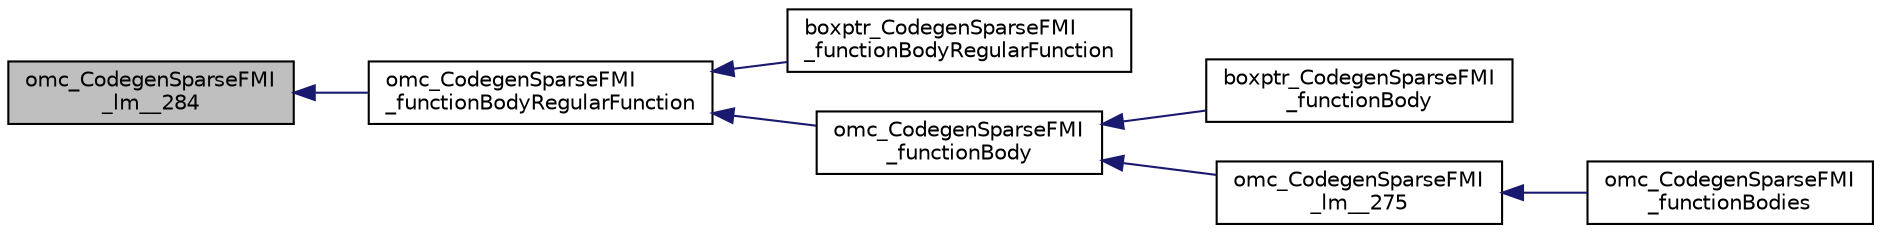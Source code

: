digraph "omc_CodegenSparseFMI_lm__284"
{
  edge [fontname="Helvetica",fontsize="10",labelfontname="Helvetica",labelfontsize="10"];
  node [fontname="Helvetica",fontsize="10",shape=record];
  rankdir="LR";
  Node185733 [label="omc_CodegenSparseFMI\l_lm__284",height=0.2,width=0.4,color="black", fillcolor="grey75", style="filled", fontcolor="black"];
  Node185733 -> Node185734 [dir="back",color="midnightblue",fontsize="10",style="solid",fontname="Helvetica"];
  Node185734 [label="omc_CodegenSparseFMI\l_functionBodyRegularFunction",height=0.2,width=0.4,color="black", fillcolor="white", style="filled",URL="$da/d88/_codegen_sparse_f_m_i_8h.html#a35f588d60d8560ad7c541738fc9bc5d0"];
  Node185734 -> Node185735 [dir="back",color="midnightblue",fontsize="10",style="solid",fontname="Helvetica"];
  Node185735 [label="boxptr_CodegenSparseFMI\l_functionBodyRegularFunction",height=0.2,width=0.4,color="black", fillcolor="white", style="filled",URL="$da/d88/_codegen_sparse_f_m_i_8h.html#ad0cd59d6ca1bf8ab02b015f235daadf1"];
  Node185734 -> Node185736 [dir="back",color="midnightblue",fontsize="10",style="solid",fontname="Helvetica"];
  Node185736 [label="omc_CodegenSparseFMI\l_functionBody",height=0.2,width=0.4,color="black", fillcolor="white", style="filled",URL="$da/d88/_codegen_sparse_f_m_i_8h.html#a8326dd08d50f77b343a0b1e9fdee90d6"];
  Node185736 -> Node185737 [dir="back",color="midnightblue",fontsize="10",style="solid",fontname="Helvetica"];
  Node185737 [label="boxptr_CodegenSparseFMI\l_functionBody",height=0.2,width=0.4,color="black", fillcolor="white", style="filled",URL="$da/d88/_codegen_sparse_f_m_i_8h.html#a1450c37977ff46f0a318f1740d46b3a2"];
  Node185736 -> Node185738 [dir="back",color="midnightblue",fontsize="10",style="solid",fontname="Helvetica"];
  Node185738 [label="omc_CodegenSparseFMI\l_lm__275",height=0.2,width=0.4,color="black", fillcolor="white", style="filled",URL="$d1/d2e/_codegen_sparse_f_m_i_8c.html#afa6f1fb10983410b266344362bafabb7"];
  Node185738 -> Node185739 [dir="back",color="midnightblue",fontsize="10",style="solid",fontname="Helvetica"];
  Node185739 [label="omc_CodegenSparseFMI\l_functionBodies",height=0.2,width=0.4,color="black", fillcolor="white", style="filled",URL="$da/d88/_codegen_sparse_f_m_i_8h.html#ad5d463f801d993e3be31d7c8963771af"];
}
